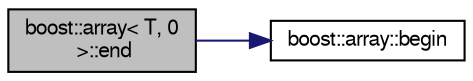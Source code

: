 digraph "boost::array&lt; T, 0 &gt;::end"
{
  bgcolor="transparent";
  edge [fontname="FreeSans",fontsize="10",labelfontname="FreeSans",labelfontsize="10"];
  node [fontname="FreeSans",fontsize="10",shape=record];
  rankdir="LR";
  Node1 [label="boost::array\< T, 0\l \>::end",height=0.2,width=0.4,color="black", fillcolor="grey75", style="filled" fontcolor="black"];
  Node1 -> Node2 [color="midnightblue",fontsize="10",style="solid",fontname="FreeSans"];
  Node2 [label="boost::array::begin",height=0.2,width=0.4,color="black",URL="$d1/d96/classboost_1_1array.html#a692b0cab4e768f391c6784c799ea61ab"];
}
